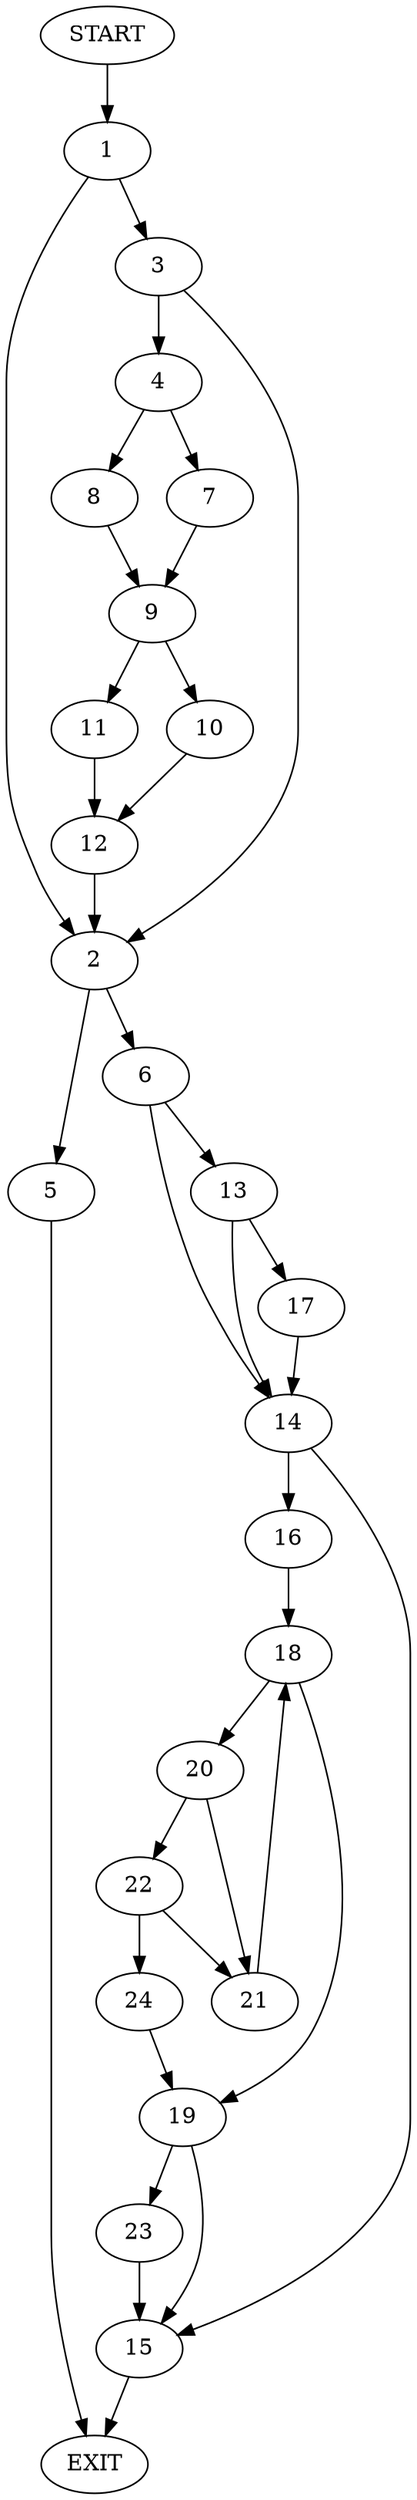 digraph {
0 [label="START"]
25 [label="EXIT"]
0 -> 1
1 -> 2
1 -> 3
3 -> 2
3 -> 4
2 -> 5
2 -> 6
4 -> 7
4 -> 8
8 -> 9
7 -> 9
9 -> 10
9 -> 11
10 -> 12
11 -> 12
12 -> 2
6 -> 13
6 -> 14
5 -> 25
14 -> 15
14 -> 16
13 -> 14
13 -> 17
17 -> 14
16 -> 18
15 -> 25
18 -> 19
18 -> 20
20 -> 21
20 -> 22
19 -> 23
19 -> 15
21 -> 18
22 -> 21
22 -> 24
24 -> 19
23 -> 15
}

